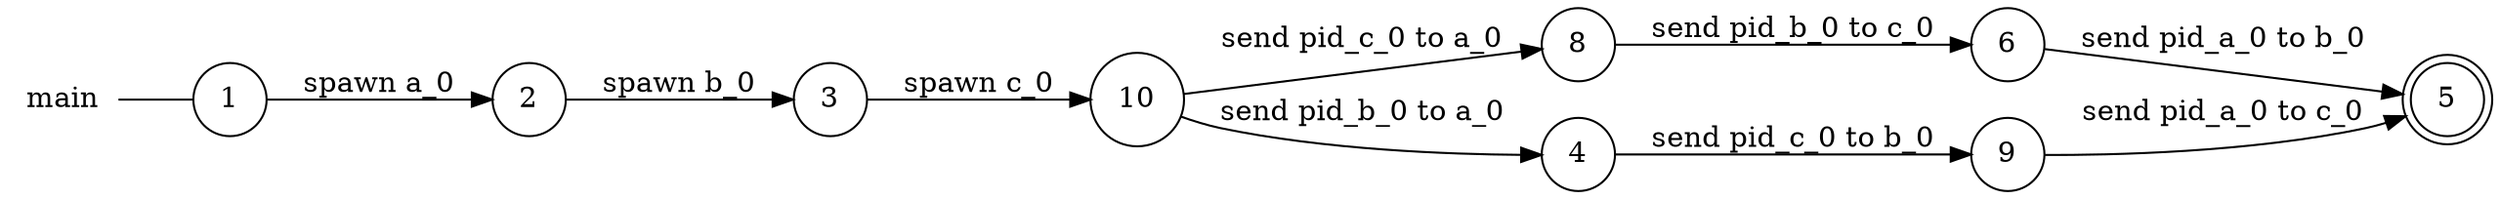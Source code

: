 digraph main {
	rankdir="LR";
	n_0 [label="main", shape="plaintext"];
	n_1 [id="5", shape=doublecircle, label="5"];
	n_2 [id="6", shape=circle, label="6"];
	n_3 [id="10", shape=circle, label="10"];
	n_4 [id="1", shape=circle, label="1"];
	n_0 -> n_4 [arrowhead=none];
	n_5 [id="9", shape=circle, label="9"];
	n_6 [id="2", shape=circle, label="2"];
	n_7 [id="8", shape=circle, label="8"];
	n_8 [id="4", shape=circle, label="4"];
	n_9 [id="3", shape=circle, label="3"];

	n_3 -> n_8 [id="[$e|2]", label="send pid_b_0 to a_0"];
	n_9 -> n_3 [id="[$e|0]", label="spawn c_0"];
	n_7 -> n_2 [id="[$e|1]", label="send pid_b_0 to c_0"];
	n_5 -> n_1 [id="[$e|7]", label="send pid_a_0 to c_0"];
	n_4 -> n_6 [id="[$e|5]", label="spawn a_0"];
	n_3 -> n_7 [id="[$e|6]", label="send pid_c_0 to a_0"];
	n_2 -> n_1 [id="[$e|9]", label="send pid_a_0 to b_0"];
	n_8 -> n_5 [id="[$e|4]", label="send pid_c_0 to b_0"];
	n_6 -> n_9 [id="[$e|8]", label="spawn b_0"];
}

